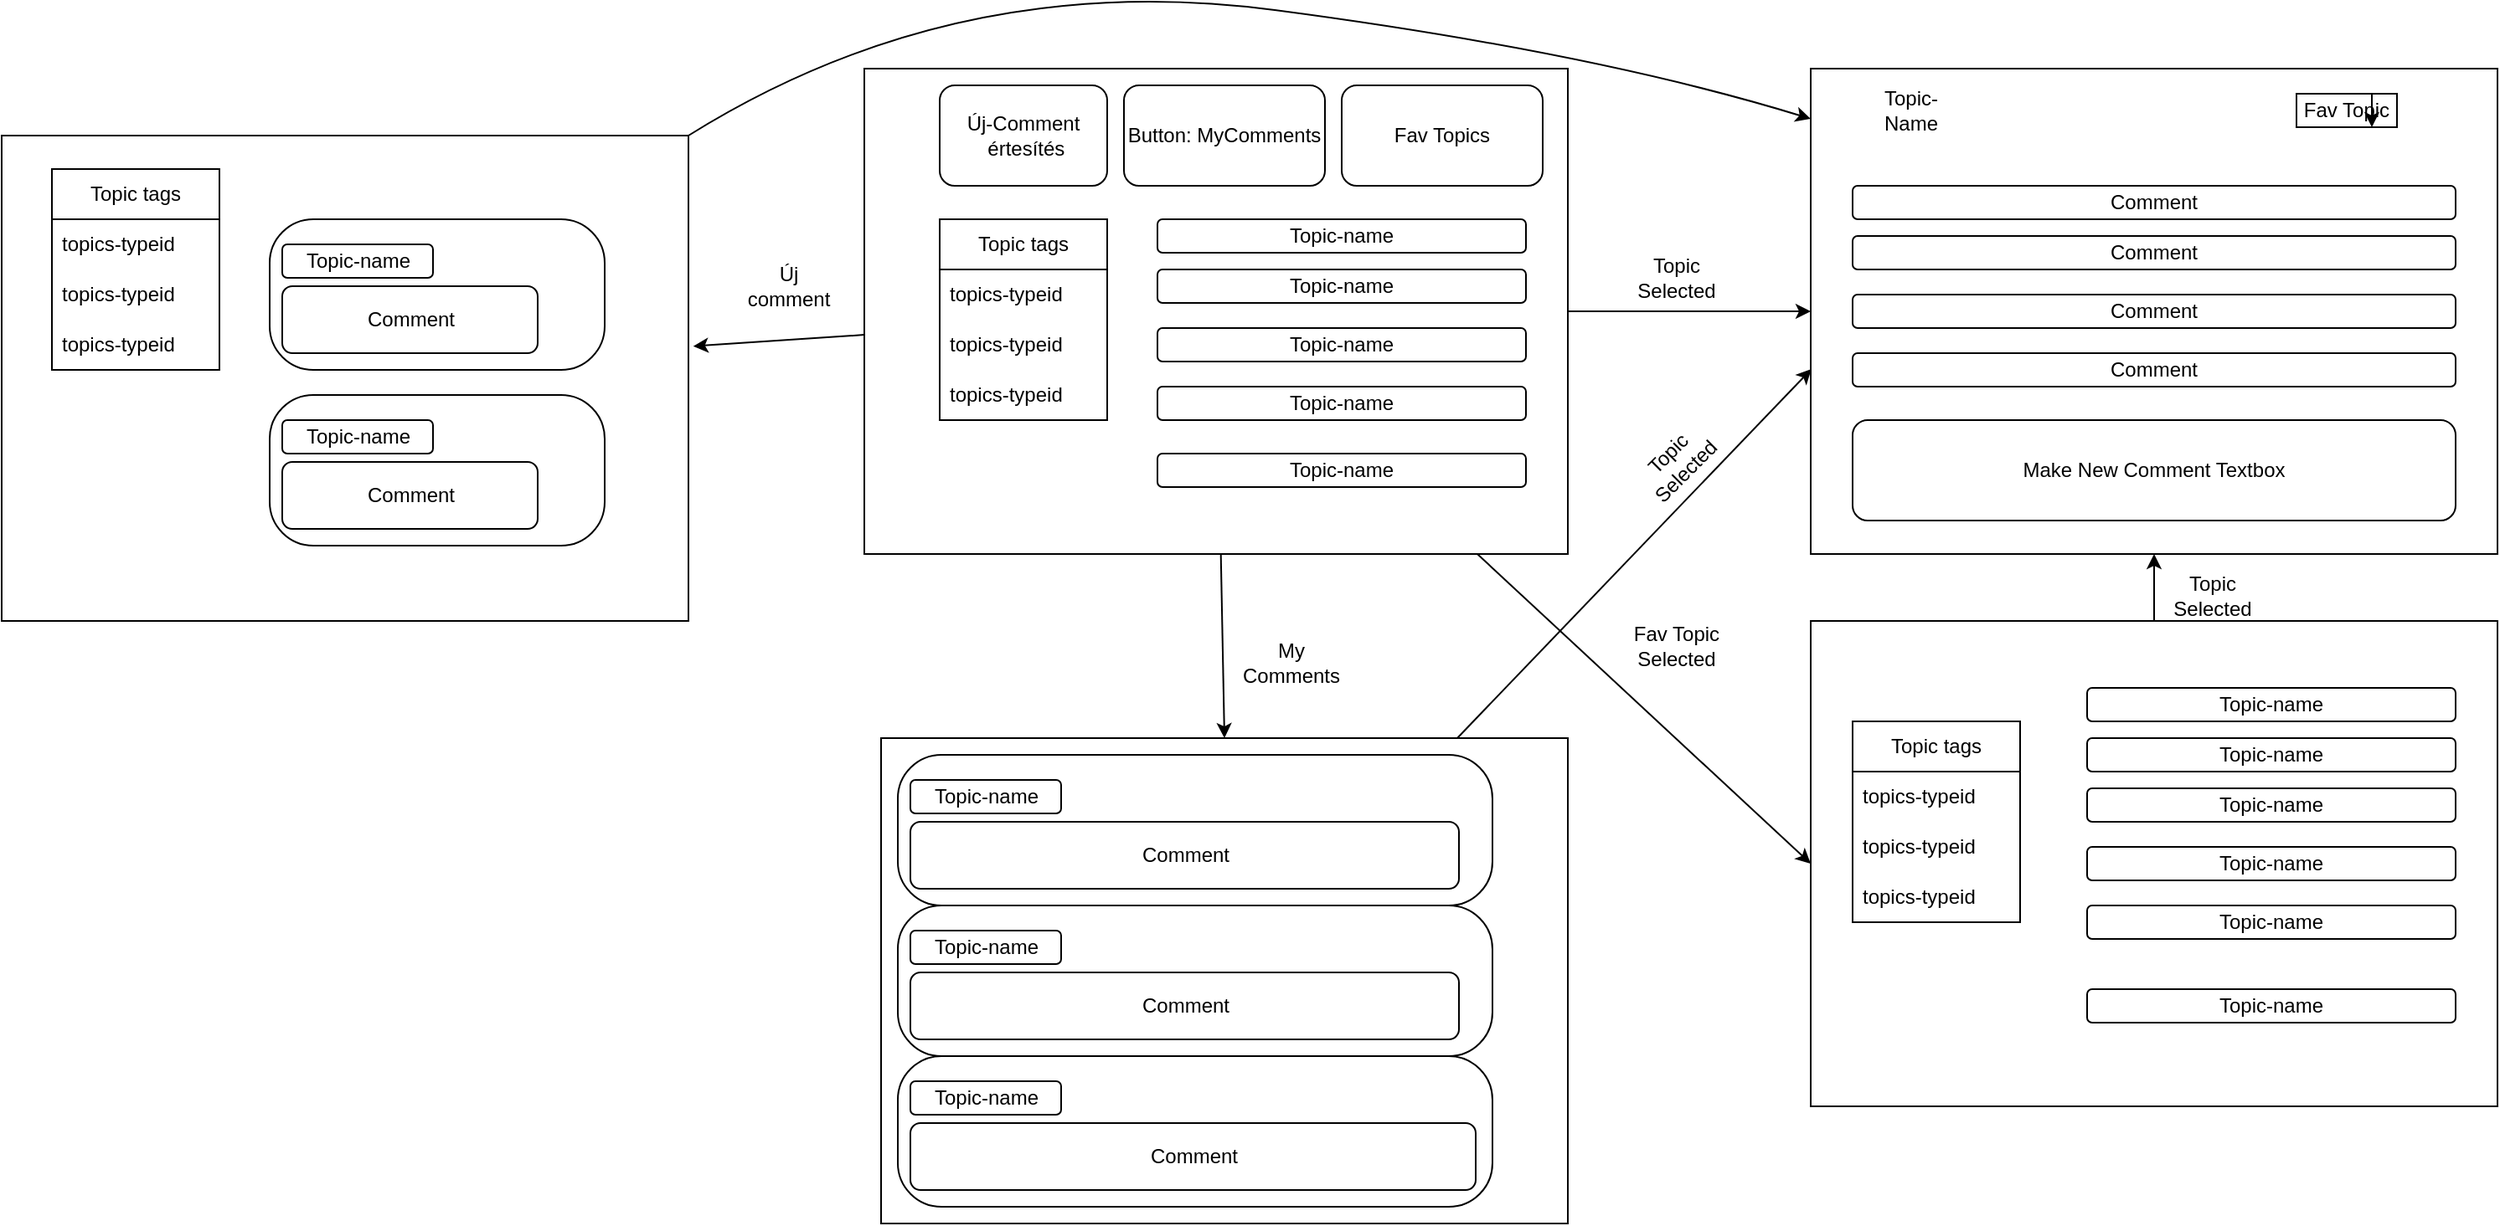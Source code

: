 <mxfile>
    <diagram id="MlVepfG0FYHUtv9xt0MY" name="Page-1">
        <mxGraphModel dx="1050" dy="563" grid="1" gridSize="10" guides="1" tooltips="1" connect="1" arrows="1" fold="1" page="1" pageScale="1" pageWidth="850" pageHeight="1100" math="0" shadow="0">
            <root>
                <mxCell id="0"/>
                <mxCell id="1" parent="0"/>
                <mxCell id="21" style="edgeStyle=none;html=1;entryX=0;entryY=0.5;entryDx=0;entryDy=0;" parent="1" source="10" target="20" edge="1">
                    <mxGeometry relative="1" as="geometry"/>
                </mxCell>
                <mxCell id="40" style="edgeStyle=none;html=1;entryX=0;entryY=0.5;entryDx=0;entryDy=0;" parent="1" source="10" target="38" edge="1">
                    <mxGeometry relative="1" as="geometry"/>
                </mxCell>
                <mxCell id="64" style="edgeStyle=none;html=1;entryX=0.5;entryY=0;entryDx=0;entryDy=0;" parent="1" source="10" target="63" edge="1">
                    <mxGeometry relative="1" as="geometry"/>
                </mxCell>
                <mxCell id="105" style="edgeStyle=none;html=1;entryX=1.007;entryY=0.434;entryDx=0;entryDy=0;entryPerimeter=0;" parent="1" source="10" target="94" edge="1">
                    <mxGeometry relative="1" as="geometry"/>
                </mxCell>
                <mxCell id="10" value="" style="rounded=0;whiteSpace=wrap;html=1;" parent="1" vertex="1">
                    <mxGeometry x="575" y="50" width="420" height="290" as="geometry"/>
                </mxCell>
                <mxCell id="3" value="Topic-name" style="rounded=1;whiteSpace=wrap;html=1;" parent="1" vertex="1">
                    <mxGeometry x="750" y="170" width="220" height="20" as="geometry"/>
                </mxCell>
                <mxCell id="5" value="Topic-name" style="rounded=1;whiteSpace=wrap;html=1;" parent="1" vertex="1">
                    <mxGeometry x="750" y="205" width="220" height="20" as="geometry"/>
                </mxCell>
                <mxCell id="11" value="Topic-name" style="rounded=1;whiteSpace=wrap;html=1;" parent="1" vertex="1">
                    <mxGeometry x="750" y="240" width="220" height="20" as="geometry"/>
                </mxCell>
                <mxCell id="12" value="Topic-name" style="rounded=1;whiteSpace=wrap;html=1;" parent="1" vertex="1">
                    <mxGeometry x="750" y="140" width="220" height="20" as="geometry"/>
                </mxCell>
                <mxCell id="13" value="Topic-name" style="rounded=1;whiteSpace=wrap;html=1;" parent="1" vertex="1">
                    <mxGeometry x="750" y="280" width="220" height="20" as="geometry"/>
                </mxCell>
                <mxCell id="14" value="Topic tags" style="swimlane;fontStyle=0;childLayout=stackLayout;horizontal=1;startSize=30;horizontalStack=0;resizeParent=1;resizeParentMax=0;resizeLast=0;collapsible=1;marginBottom=0;whiteSpace=wrap;html=1;" parent="1" vertex="1">
                    <mxGeometry x="620" y="140" width="100" height="120" as="geometry">
                        <mxRectangle x="620" y="140" width="90" height="30" as="alternateBounds"/>
                    </mxGeometry>
                </mxCell>
                <mxCell id="15" value="topics-typeid" style="text;strokeColor=none;fillColor=none;align=left;verticalAlign=middle;spacingLeft=4;spacingRight=4;overflow=hidden;points=[[0,0.5],[1,0.5]];portConstraint=eastwest;rotatable=0;whiteSpace=wrap;html=1;" parent="14" vertex="1">
                    <mxGeometry y="30" width="100" height="30" as="geometry"/>
                </mxCell>
                <mxCell id="16" value="topics-typeid" style="text;strokeColor=none;fillColor=none;align=left;verticalAlign=middle;spacingLeft=4;spacingRight=4;overflow=hidden;points=[[0,0.5],[1,0.5]];portConstraint=eastwest;rotatable=0;whiteSpace=wrap;html=1;" parent="14" vertex="1">
                    <mxGeometry y="60" width="100" height="30" as="geometry"/>
                </mxCell>
                <mxCell id="17" value="topics-typeid" style="text;strokeColor=none;fillColor=none;align=left;verticalAlign=middle;spacingLeft=4;spacingRight=4;overflow=hidden;points=[[0,0.5],[1,0.5]];portConstraint=eastwest;rotatable=0;whiteSpace=wrap;html=1;" parent="14" vertex="1">
                    <mxGeometry y="90" width="100" height="30" as="geometry"/>
                </mxCell>
                <mxCell id="18" value="Button: MyComments" style="rounded=1;whiteSpace=wrap;html=1;" parent="1" vertex="1">
                    <mxGeometry x="730" y="60" width="120" height="60" as="geometry"/>
                </mxCell>
                <mxCell id="19" value="Új-Comment&lt;br&gt;&amp;nbsp;értesítés" style="rounded=1;whiteSpace=wrap;html=1;" parent="1" vertex="1">
                    <mxGeometry x="620" y="60" width="100" height="60" as="geometry"/>
                </mxCell>
                <mxCell id="20" value="" style="rounded=0;whiteSpace=wrap;html=1;" parent="1" vertex="1">
                    <mxGeometry x="1140" y="50" width="410" height="290" as="geometry"/>
                </mxCell>
                <mxCell id="22" value="Topic Selected&lt;br&gt;" style="text;html=1;strokeColor=none;fillColor=none;align=center;verticalAlign=middle;whiteSpace=wrap;rounded=0;" parent="1" vertex="1">
                    <mxGeometry x="1030" y="160" width="60" height="30" as="geometry"/>
                </mxCell>
                <mxCell id="23" value="Comment" style="rounded=1;whiteSpace=wrap;html=1;" parent="1" vertex="1">
                    <mxGeometry x="1165" y="120" width="360" height="20" as="geometry"/>
                </mxCell>
                <mxCell id="29" value="Topic-Name" style="text;html=1;strokeColor=none;fillColor=none;align=center;verticalAlign=middle;whiteSpace=wrap;rounded=0;" parent="1" vertex="1">
                    <mxGeometry x="1170" y="60" width="60" height="30" as="geometry"/>
                </mxCell>
                <mxCell id="30" value="Make New Comment Textbox" style="rounded=1;whiteSpace=wrap;html=1;" parent="1" vertex="1">
                    <mxGeometry x="1165" y="260" width="360" height="60" as="geometry"/>
                </mxCell>
                <mxCell id="31" value="Comment" style="rounded=1;whiteSpace=wrap;html=1;" parent="1" vertex="1">
                    <mxGeometry x="1165" y="150" width="360" height="20" as="geometry"/>
                </mxCell>
                <mxCell id="32" value="Comment" style="rounded=1;whiteSpace=wrap;html=1;" parent="1" vertex="1">
                    <mxGeometry x="1165" y="185" width="360" height="20" as="geometry"/>
                </mxCell>
                <mxCell id="33" value="Comment" style="rounded=1;whiteSpace=wrap;html=1;" parent="1" vertex="1">
                    <mxGeometry x="1165" y="220" width="360" height="20" as="geometry"/>
                </mxCell>
                <mxCell id="34" value="Fav Topics" style="rounded=1;whiteSpace=wrap;html=1;" parent="1" vertex="1">
                    <mxGeometry x="860" y="60" width="120" height="60" as="geometry"/>
                </mxCell>
                <mxCell id="35" value="Fav Topic" style="rounded=0;whiteSpace=wrap;html=1;" parent="1" vertex="1">
                    <mxGeometry x="1430" y="65" width="60" height="20" as="geometry"/>
                </mxCell>
                <mxCell id="36" style="edgeStyle=none;html=1;exitX=0.75;exitY=0;exitDx=0;exitDy=0;entryX=0.75;entryY=1;entryDx=0;entryDy=0;" parent="1" source="35" target="35" edge="1">
                    <mxGeometry relative="1" as="geometry"/>
                </mxCell>
                <mxCell id="61" style="edgeStyle=none;html=1;entryX=0.5;entryY=1;entryDx=0;entryDy=0;" parent="1" source="38" target="20" edge="1">
                    <mxGeometry relative="1" as="geometry"/>
                </mxCell>
                <mxCell id="38" value="" style="rounded=0;whiteSpace=wrap;html=1;" parent="1" vertex="1">
                    <mxGeometry x="1140" y="380" width="410" height="290" as="geometry"/>
                </mxCell>
                <mxCell id="41" value="Fav Topic Selected" style="text;html=1;strokeColor=none;fillColor=none;align=center;verticalAlign=middle;whiteSpace=wrap;rounded=0;" parent="1" vertex="1">
                    <mxGeometry x="1030" y="380" width="60" height="30" as="geometry"/>
                </mxCell>
                <mxCell id="42" value="Topic-name" style="rounded=1;whiteSpace=wrap;html=1;" parent="1" vertex="1">
                    <mxGeometry x="1305" y="420" width="220" height="20" as="geometry"/>
                </mxCell>
                <mxCell id="51" value="Topic-name" style="rounded=1;whiteSpace=wrap;html=1;" parent="1" vertex="1">
                    <mxGeometry x="1305" y="450" width="220" height="20" as="geometry"/>
                </mxCell>
                <mxCell id="52" value="Topic-name" style="rounded=1;whiteSpace=wrap;html=1;" parent="1" vertex="1">
                    <mxGeometry x="1305" y="480" width="220" height="20" as="geometry"/>
                </mxCell>
                <mxCell id="53" value="Topic-name" style="rounded=1;whiteSpace=wrap;html=1;" parent="1" vertex="1">
                    <mxGeometry x="1305" y="515" width="220" height="20" as="geometry"/>
                </mxCell>
                <mxCell id="54" value="Topic-name" style="rounded=1;whiteSpace=wrap;html=1;" parent="1" vertex="1">
                    <mxGeometry x="1305" y="550" width="220" height="20" as="geometry"/>
                </mxCell>
                <mxCell id="55" value="Topic-name" style="rounded=1;whiteSpace=wrap;html=1;" parent="1" vertex="1">
                    <mxGeometry x="1305" y="600" width="220" height="20" as="geometry"/>
                </mxCell>
                <mxCell id="56" value="Topic tags" style="swimlane;fontStyle=0;childLayout=stackLayout;horizontal=1;startSize=30;horizontalStack=0;resizeParent=1;resizeParentMax=0;resizeLast=0;collapsible=1;marginBottom=0;whiteSpace=wrap;html=1;" parent="1" vertex="1">
                    <mxGeometry x="1165" y="440" width="100" height="120" as="geometry"/>
                </mxCell>
                <mxCell id="57" value="topics-typeid" style="text;strokeColor=none;fillColor=none;align=left;verticalAlign=middle;spacingLeft=4;spacingRight=4;overflow=hidden;points=[[0,0.5],[1,0.5]];portConstraint=eastwest;rotatable=0;whiteSpace=wrap;html=1;" parent="56" vertex="1">
                    <mxGeometry y="30" width="100" height="30" as="geometry"/>
                </mxCell>
                <mxCell id="58" value="topics-typeid" style="text;strokeColor=none;fillColor=none;align=left;verticalAlign=middle;spacingLeft=4;spacingRight=4;overflow=hidden;points=[[0,0.5],[1,0.5]];portConstraint=eastwest;rotatable=0;whiteSpace=wrap;html=1;" parent="56" vertex="1">
                    <mxGeometry y="60" width="100" height="30" as="geometry"/>
                </mxCell>
                <mxCell id="59" value="topics-typeid" style="text;strokeColor=none;fillColor=none;align=left;verticalAlign=middle;spacingLeft=4;spacingRight=4;overflow=hidden;points=[[0,0.5],[1,0.5]];portConstraint=eastwest;rotatable=0;whiteSpace=wrap;html=1;" parent="56" vertex="1">
                    <mxGeometry y="90" width="100" height="30" as="geometry"/>
                </mxCell>
                <mxCell id="62" value="Topic Selected&lt;br&gt;" style="text;html=1;strokeColor=none;fillColor=none;align=center;verticalAlign=middle;whiteSpace=wrap;rounded=0;" parent="1" vertex="1">
                    <mxGeometry x="1350" y="350" width="60" height="30" as="geometry"/>
                </mxCell>
                <mxCell id="89" style="edgeStyle=none;html=1;entryX=0.001;entryY=0.619;entryDx=0;entryDy=0;entryPerimeter=0;" parent="1" source="63" target="20" edge="1">
                    <mxGeometry relative="1" as="geometry"/>
                </mxCell>
                <mxCell id="63" value="" style="rounded=0;whiteSpace=wrap;html=1;" parent="1" vertex="1">
                    <mxGeometry x="585" y="450" width="410" height="290" as="geometry"/>
                </mxCell>
                <mxCell id="80" value="" style="rounded=1;whiteSpace=wrap;html=1;arcSize=29;" parent="1" vertex="1">
                    <mxGeometry x="595" y="460" width="355" height="90" as="geometry"/>
                </mxCell>
                <mxCell id="81" value="Topic-name" style="rounded=1;whiteSpace=wrap;html=1;" parent="1" vertex="1">
                    <mxGeometry x="602.5" y="475" width="90" height="20" as="geometry"/>
                </mxCell>
                <mxCell id="82" value="Comment" style="rounded=1;whiteSpace=wrap;html=1;" parent="1" vertex="1">
                    <mxGeometry x="602.5" y="500" width="327.5" height="40" as="geometry"/>
                </mxCell>
                <mxCell id="83" value="" style="rounded=1;whiteSpace=wrap;html=1;arcSize=29;" parent="1" vertex="1">
                    <mxGeometry x="595" y="550" width="355" height="90" as="geometry"/>
                </mxCell>
                <mxCell id="84" value="Topic-name" style="rounded=1;whiteSpace=wrap;html=1;" parent="1" vertex="1">
                    <mxGeometry x="602.5" y="565" width="90" height="20" as="geometry"/>
                </mxCell>
                <mxCell id="85" value="Comment" style="rounded=1;whiteSpace=wrap;html=1;" parent="1" vertex="1">
                    <mxGeometry x="602.5" y="590" width="327.5" height="40" as="geometry"/>
                </mxCell>
                <mxCell id="86" value="" style="rounded=1;whiteSpace=wrap;html=1;arcSize=29;" parent="1" vertex="1">
                    <mxGeometry x="595" y="640" width="355" height="90" as="geometry"/>
                </mxCell>
                <mxCell id="87" value="Topic-name" style="rounded=1;whiteSpace=wrap;html=1;" parent="1" vertex="1">
                    <mxGeometry x="602.5" y="655" width="90" height="20" as="geometry"/>
                </mxCell>
                <mxCell id="88" value="Comment" style="rounded=1;whiteSpace=wrap;html=1;" parent="1" vertex="1">
                    <mxGeometry x="602.5" y="680" width="337.5" height="40" as="geometry"/>
                </mxCell>
                <mxCell id="90" value="Topic Selected&lt;br&gt;" style="text;html=1;strokeColor=none;fillColor=none;align=center;verticalAlign=middle;whiteSpace=wrap;rounded=0;rotation=-45;" parent="1" vertex="1">
                    <mxGeometry x="1030" y="270" width="60" height="30" as="geometry"/>
                </mxCell>
                <mxCell id="94" value="" style="rounded=0;whiteSpace=wrap;html=1;" parent="1" vertex="1">
                    <mxGeometry x="60" y="90" width="410" height="290" as="geometry"/>
                </mxCell>
                <mxCell id="101" value="Topic tags" style="swimlane;fontStyle=0;childLayout=stackLayout;horizontal=1;startSize=30;horizontalStack=0;resizeParent=1;resizeParentMax=0;resizeLast=0;collapsible=1;marginBottom=0;whiteSpace=wrap;html=1;" parent="1" vertex="1">
                    <mxGeometry x="90" y="110" width="100" height="120" as="geometry"/>
                </mxCell>
                <mxCell id="102" value="topics-typeid" style="text;strokeColor=none;fillColor=none;align=left;verticalAlign=middle;spacingLeft=4;spacingRight=4;overflow=hidden;points=[[0,0.5],[1,0.5]];portConstraint=eastwest;rotatable=0;whiteSpace=wrap;html=1;" parent="101" vertex="1">
                    <mxGeometry y="30" width="100" height="30" as="geometry"/>
                </mxCell>
                <mxCell id="103" value="topics-typeid" style="text;strokeColor=none;fillColor=none;align=left;verticalAlign=middle;spacingLeft=4;spacingRight=4;overflow=hidden;points=[[0,0.5],[1,0.5]];portConstraint=eastwest;rotatable=0;whiteSpace=wrap;html=1;" parent="101" vertex="1">
                    <mxGeometry y="60" width="100" height="30" as="geometry"/>
                </mxCell>
                <mxCell id="104" value="topics-typeid" style="text;strokeColor=none;fillColor=none;align=left;verticalAlign=middle;spacingLeft=4;spacingRight=4;overflow=hidden;points=[[0,0.5],[1,0.5]];portConstraint=eastwest;rotatable=0;whiteSpace=wrap;html=1;" parent="101" vertex="1">
                    <mxGeometry y="90" width="100" height="30" as="geometry"/>
                </mxCell>
                <mxCell id="106" value="Új comment&lt;br&gt;" style="text;html=1;strokeColor=none;fillColor=none;align=center;verticalAlign=middle;whiteSpace=wrap;rounded=0;" parent="1" vertex="1">
                    <mxGeometry x="500" y="165" width="60" height="30" as="geometry"/>
                </mxCell>
                <mxCell id="107" value="" style="rounded=1;whiteSpace=wrap;html=1;arcSize=29;" parent="1" vertex="1">
                    <mxGeometry x="220" y="140" width="200" height="90" as="geometry"/>
                </mxCell>
                <mxCell id="108" value="Topic-name" style="rounded=1;whiteSpace=wrap;html=1;" parent="1" vertex="1">
                    <mxGeometry x="227.5" y="155" width="90" height="20" as="geometry"/>
                </mxCell>
                <mxCell id="109" value="Comment" style="rounded=1;whiteSpace=wrap;html=1;" parent="1" vertex="1">
                    <mxGeometry x="227.5" y="180" width="152.5" height="40" as="geometry"/>
                </mxCell>
                <mxCell id="110" value="" style="rounded=1;whiteSpace=wrap;html=1;arcSize=29;" parent="1" vertex="1">
                    <mxGeometry x="220" y="245" width="200" height="90" as="geometry"/>
                </mxCell>
                <mxCell id="111" value="Topic-name" style="rounded=1;whiteSpace=wrap;html=1;" parent="1" vertex="1">
                    <mxGeometry x="227.5" y="260" width="90" height="20" as="geometry"/>
                </mxCell>
                <mxCell id="112" value="Comment" style="rounded=1;whiteSpace=wrap;html=1;" parent="1" vertex="1">
                    <mxGeometry x="227.5" y="285" width="152.5" height="40" as="geometry"/>
                </mxCell>
                <mxCell id="113" value="" style="curved=1;endArrow=classic;html=1;exitX=1;exitY=0;exitDx=0;exitDy=0;" parent="1" source="94" edge="1">
                    <mxGeometry width="50" height="50" relative="1" as="geometry">
                        <mxPoint x="550" y="370" as="sourcePoint"/>
                        <mxPoint x="1140" y="80" as="targetPoint"/>
                        <Array as="points">
                            <mxPoint x="630" y="-10"/>
                            <mxPoint x="1010" y="40"/>
                            <mxPoint x="1140" y="80"/>
                        </Array>
                    </mxGeometry>
                </mxCell>
                <mxCell id="114" value="My Comments&lt;br&gt;" style="text;html=1;strokeColor=none;fillColor=none;align=center;verticalAlign=middle;whiteSpace=wrap;rounded=0;" vertex="1" parent="1">
                    <mxGeometry x="800" y="390" width="60" height="30" as="geometry"/>
                </mxCell>
            </root>
        </mxGraphModel>
    </diagram>
</mxfile>